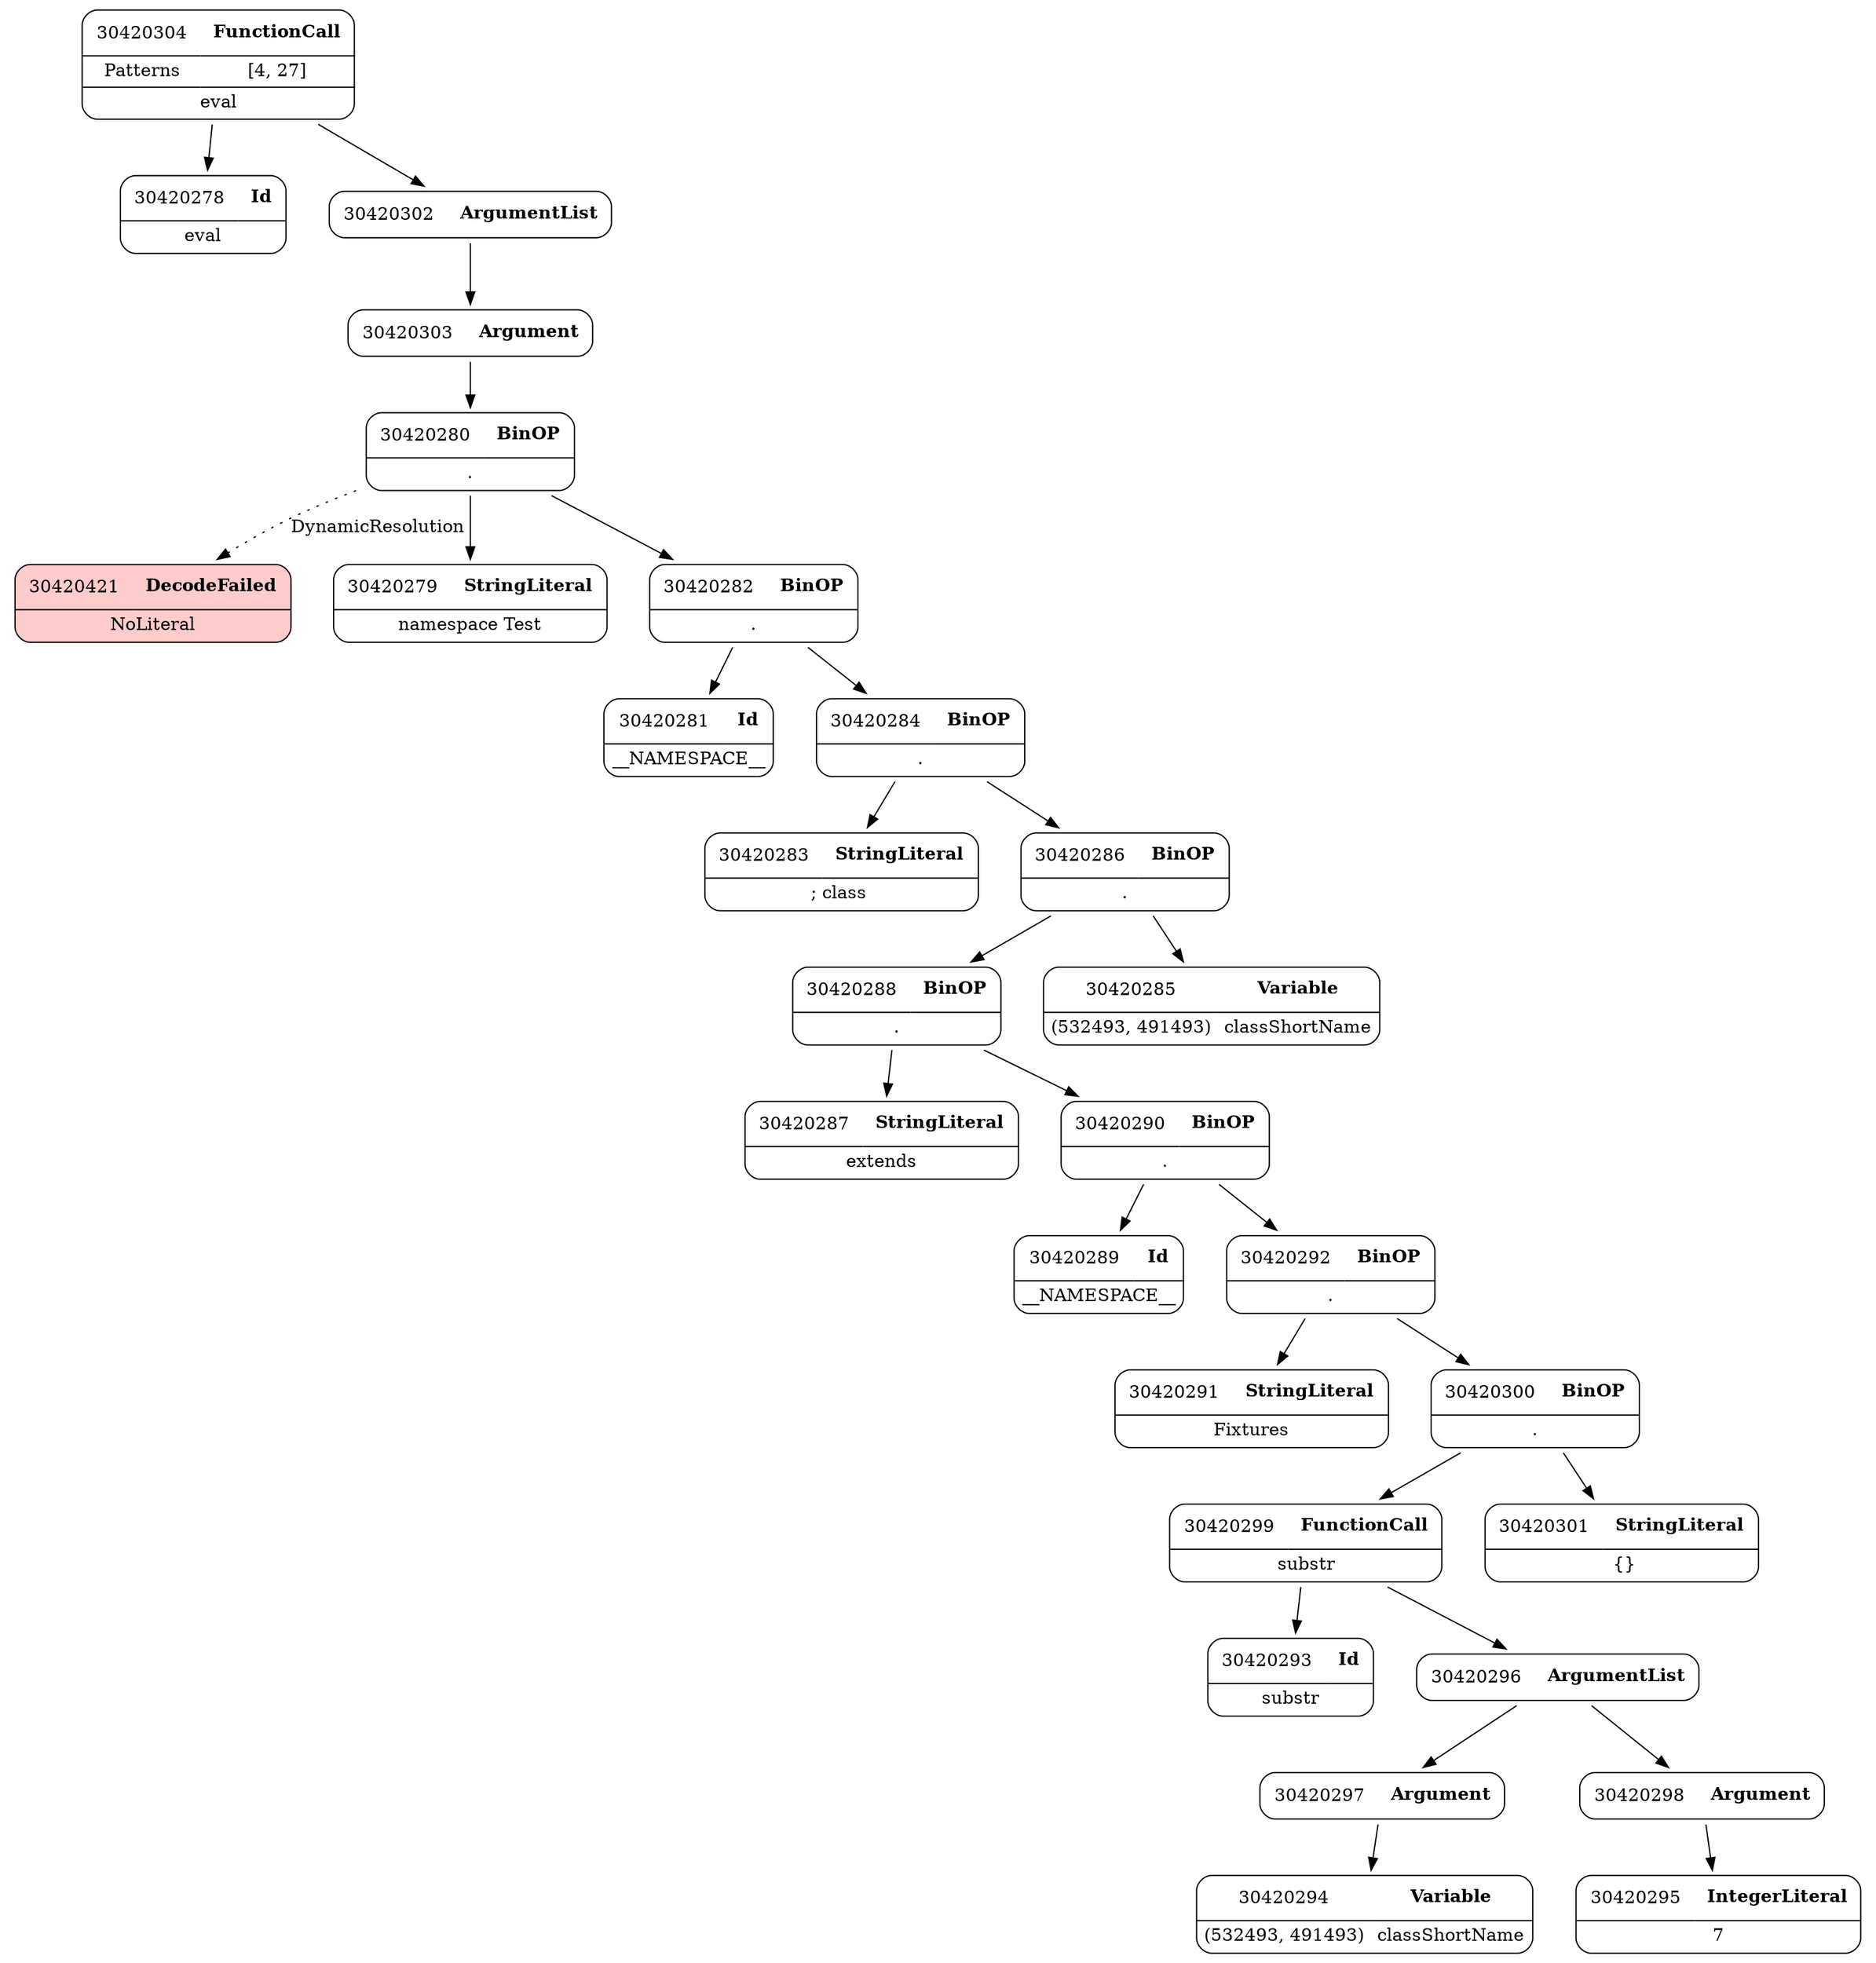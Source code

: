 digraph ast {
node [shape=none];
30420304 [label=<<TABLE border='1' cellspacing='0' cellpadding='10' style='rounded' ><TR><TD border='0'>30420304</TD><TD border='0'><B>FunctionCall</B></TD></TR><HR/><TR><TD border='0' cellpadding='5'>Patterns</TD><TD border='0' cellpadding='5'>[4, 27]</TD></TR><HR/><TR><TD border='0' cellpadding='5' colspan='2'>eval</TD></TR></TABLE>>];
30420304 -> 30420278 [weight=2];
30420304 -> 30420302 [weight=2];
30420288 [label=<<TABLE border='1' cellspacing='0' cellpadding='10' style='rounded' ><TR><TD border='0'>30420288</TD><TD border='0'><B>BinOP</B></TD></TR><HR/><TR><TD border='0' cellpadding='5' colspan='2'>.</TD></TR></TABLE>>];
30420288 -> 30420287 [weight=2];
30420288 -> 30420290 [weight=2];
30420289 [label=<<TABLE border='1' cellspacing='0' cellpadding='10' style='rounded' ><TR><TD border='0'>30420289</TD><TD border='0'><B>Id</B></TD></TR><HR/><TR><TD border='0' cellpadding='5' colspan='2'>__NAMESPACE__</TD></TR></TABLE>>];
30420290 [label=<<TABLE border='1' cellspacing='0' cellpadding='10' style='rounded' ><TR><TD border='0'>30420290</TD><TD border='0'><B>BinOP</B></TD></TR><HR/><TR><TD border='0' cellpadding='5' colspan='2'>.</TD></TR></TABLE>>];
30420290 -> 30420289 [weight=2];
30420290 -> 30420292 [weight=2];
30420291 [label=<<TABLE border='1' cellspacing='0' cellpadding='10' style='rounded' ><TR><TD border='0'>30420291</TD><TD border='0'><B>StringLiteral</B></TD></TR><HR/><TR><TD border='0' cellpadding='5' colspan='2'>Fixtures</TD></TR></TABLE>>];
30420292 [label=<<TABLE border='1' cellspacing='0' cellpadding='10' style='rounded' ><TR><TD border='0'>30420292</TD><TD border='0'><B>BinOP</B></TD></TR><HR/><TR><TD border='0' cellpadding='5' colspan='2'>.</TD></TR></TABLE>>];
30420292 -> 30420291 [weight=2];
30420292 -> 30420300 [weight=2];
30420293 [label=<<TABLE border='1' cellspacing='0' cellpadding='10' style='rounded' ><TR><TD border='0'>30420293</TD><TD border='0'><B>Id</B></TD></TR><HR/><TR><TD border='0' cellpadding='5' colspan='2'>substr</TD></TR></TABLE>>];
30420421 [label=<<TABLE border='1' cellspacing='0' cellpadding='10' style='rounded' bgcolor='#FFCCCC' ><TR><TD border='0'>30420421</TD><TD border='0'><B>DecodeFailed</B></TD></TR><HR/><TR><TD border='0' cellpadding='5' colspan='2'>NoLiteral</TD></TR></TABLE>>];
30420294 [label=<<TABLE border='1' cellspacing='0' cellpadding='10' style='rounded' ><TR><TD border='0'>30420294</TD><TD border='0'><B>Variable</B></TD></TR><HR/><TR><TD border='0' cellpadding='5'>(532493, 491493)</TD><TD border='0' cellpadding='5'>classShortName</TD></TR></TABLE>>];
30420295 [label=<<TABLE border='1' cellspacing='0' cellpadding='10' style='rounded' ><TR><TD border='0'>30420295</TD><TD border='0'><B>IntegerLiteral</B></TD></TR><HR/><TR><TD border='0' cellpadding='5' colspan='2'>7</TD></TR></TABLE>>];
30420296 [label=<<TABLE border='1' cellspacing='0' cellpadding='10' style='rounded' ><TR><TD border='0'>30420296</TD><TD border='0'><B>ArgumentList</B></TD></TR></TABLE>>];
30420296 -> 30420297 [weight=2];
30420296 -> 30420298 [weight=2];
30420297 [label=<<TABLE border='1' cellspacing='0' cellpadding='10' style='rounded' ><TR><TD border='0'>30420297</TD><TD border='0'><B>Argument</B></TD></TR></TABLE>>];
30420297 -> 30420294 [weight=2];
30420298 [label=<<TABLE border='1' cellspacing='0' cellpadding='10' style='rounded' ><TR><TD border='0'>30420298</TD><TD border='0'><B>Argument</B></TD></TR></TABLE>>];
30420298 -> 30420295 [weight=2];
30420299 [label=<<TABLE border='1' cellspacing='0' cellpadding='10' style='rounded' ><TR><TD border='0'>30420299</TD><TD border='0'><B>FunctionCall</B></TD></TR><HR/><TR><TD border='0' cellpadding='5' colspan='2'>substr</TD></TR></TABLE>>];
30420299 -> 30420293 [weight=2];
30420299 -> 30420296 [weight=2];
30420300 [label=<<TABLE border='1' cellspacing='0' cellpadding='10' style='rounded' ><TR><TD border='0'>30420300</TD><TD border='0'><B>BinOP</B></TD></TR><HR/><TR><TD border='0' cellpadding='5' colspan='2'>.</TD></TR></TABLE>>];
30420300 -> 30420299 [weight=2];
30420300 -> 30420301 [weight=2];
30420301 [label=<<TABLE border='1' cellspacing='0' cellpadding='10' style='rounded' ><TR><TD border='0'>30420301</TD><TD border='0'><B>StringLiteral</B></TD></TR><HR/><TR><TD border='0' cellpadding='5' colspan='2'> {}</TD></TR></TABLE>>];
30420302 [label=<<TABLE border='1' cellspacing='0' cellpadding='10' style='rounded' ><TR><TD border='0'>30420302</TD><TD border='0'><B>ArgumentList</B></TD></TR></TABLE>>];
30420302 -> 30420303 [weight=2];
30420303 [label=<<TABLE border='1' cellspacing='0' cellpadding='10' style='rounded' ><TR><TD border='0'>30420303</TD><TD border='0'><B>Argument</B></TD></TR></TABLE>>];
30420303 -> 30420280 [weight=2];
30420278 [label=<<TABLE border='1' cellspacing='0' cellpadding='10' style='rounded' ><TR><TD border='0'>30420278</TD><TD border='0'><B>Id</B></TD></TR><HR/><TR><TD border='0' cellpadding='5' colspan='2'>eval</TD></TR></TABLE>>];
30420279 [label=<<TABLE border='1' cellspacing='0' cellpadding='10' style='rounded' ><TR><TD border='0'>30420279</TD><TD border='0'><B>StringLiteral</B></TD></TR><HR/><TR><TD border='0' cellpadding='5' colspan='2'>namespace Test</TD></TR></TABLE>>];
30420280 [label=<<TABLE border='1' cellspacing='0' cellpadding='10' style='rounded' ><TR><TD border='0'>30420280</TD><TD border='0'><B>BinOP</B></TD></TR><HR/><TR><TD border='0' cellpadding='5' colspan='2'>.</TD></TR></TABLE>>];
30420280 -> 30420279 [weight=2];
30420280 -> 30420282 [weight=2];
30420280 -> 30420421 [style=dotted,label=DynamicResolution];
30420281 [label=<<TABLE border='1' cellspacing='0' cellpadding='10' style='rounded' ><TR><TD border='0'>30420281</TD><TD border='0'><B>Id</B></TD></TR><HR/><TR><TD border='0' cellpadding='5' colspan='2'>__NAMESPACE__</TD></TR></TABLE>>];
30420282 [label=<<TABLE border='1' cellspacing='0' cellpadding='10' style='rounded' ><TR><TD border='0'>30420282</TD><TD border='0'><B>BinOP</B></TD></TR><HR/><TR><TD border='0' cellpadding='5' colspan='2'>.</TD></TR></TABLE>>];
30420282 -> 30420281 [weight=2];
30420282 -> 30420284 [weight=2];
30420283 [label=<<TABLE border='1' cellspacing='0' cellpadding='10' style='rounded' ><TR><TD border='0'>30420283</TD><TD border='0'><B>StringLiteral</B></TD></TR><HR/><TR><TD border='0' cellpadding='5' colspan='2'>; class </TD></TR></TABLE>>];
30420284 [label=<<TABLE border='1' cellspacing='0' cellpadding='10' style='rounded' ><TR><TD border='0'>30420284</TD><TD border='0'><B>BinOP</B></TD></TR><HR/><TR><TD border='0' cellpadding='5' colspan='2'>.</TD></TR></TABLE>>];
30420284 -> 30420283 [weight=2];
30420284 -> 30420286 [weight=2];
30420285 [label=<<TABLE border='1' cellspacing='0' cellpadding='10' style='rounded' ><TR><TD border='0'>30420285</TD><TD border='0'><B>Variable</B></TD></TR><HR/><TR><TD border='0' cellpadding='5'>(532493, 491493)</TD><TD border='0' cellpadding='5'>classShortName</TD></TR></TABLE>>];
30420286 [label=<<TABLE border='1' cellspacing='0' cellpadding='10' style='rounded' ><TR><TD border='0'>30420286</TD><TD border='0'><B>BinOP</B></TD></TR><HR/><TR><TD border='0' cellpadding='5' colspan='2'>.</TD></TR></TABLE>>];
30420286 -> 30420285 [weight=2];
30420286 -> 30420288 [weight=2];
30420287 [label=<<TABLE border='1' cellspacing='0' cellpadding='10' style='rounded' ><TR><TD border='0'>30420287</TD><TD border='0'><B>StringLiteral</B></TD></TR><HR/><TR><TD border='0' cellpadding='5' colspan='2'> extends </TD></TR></TABLE>>];
}
